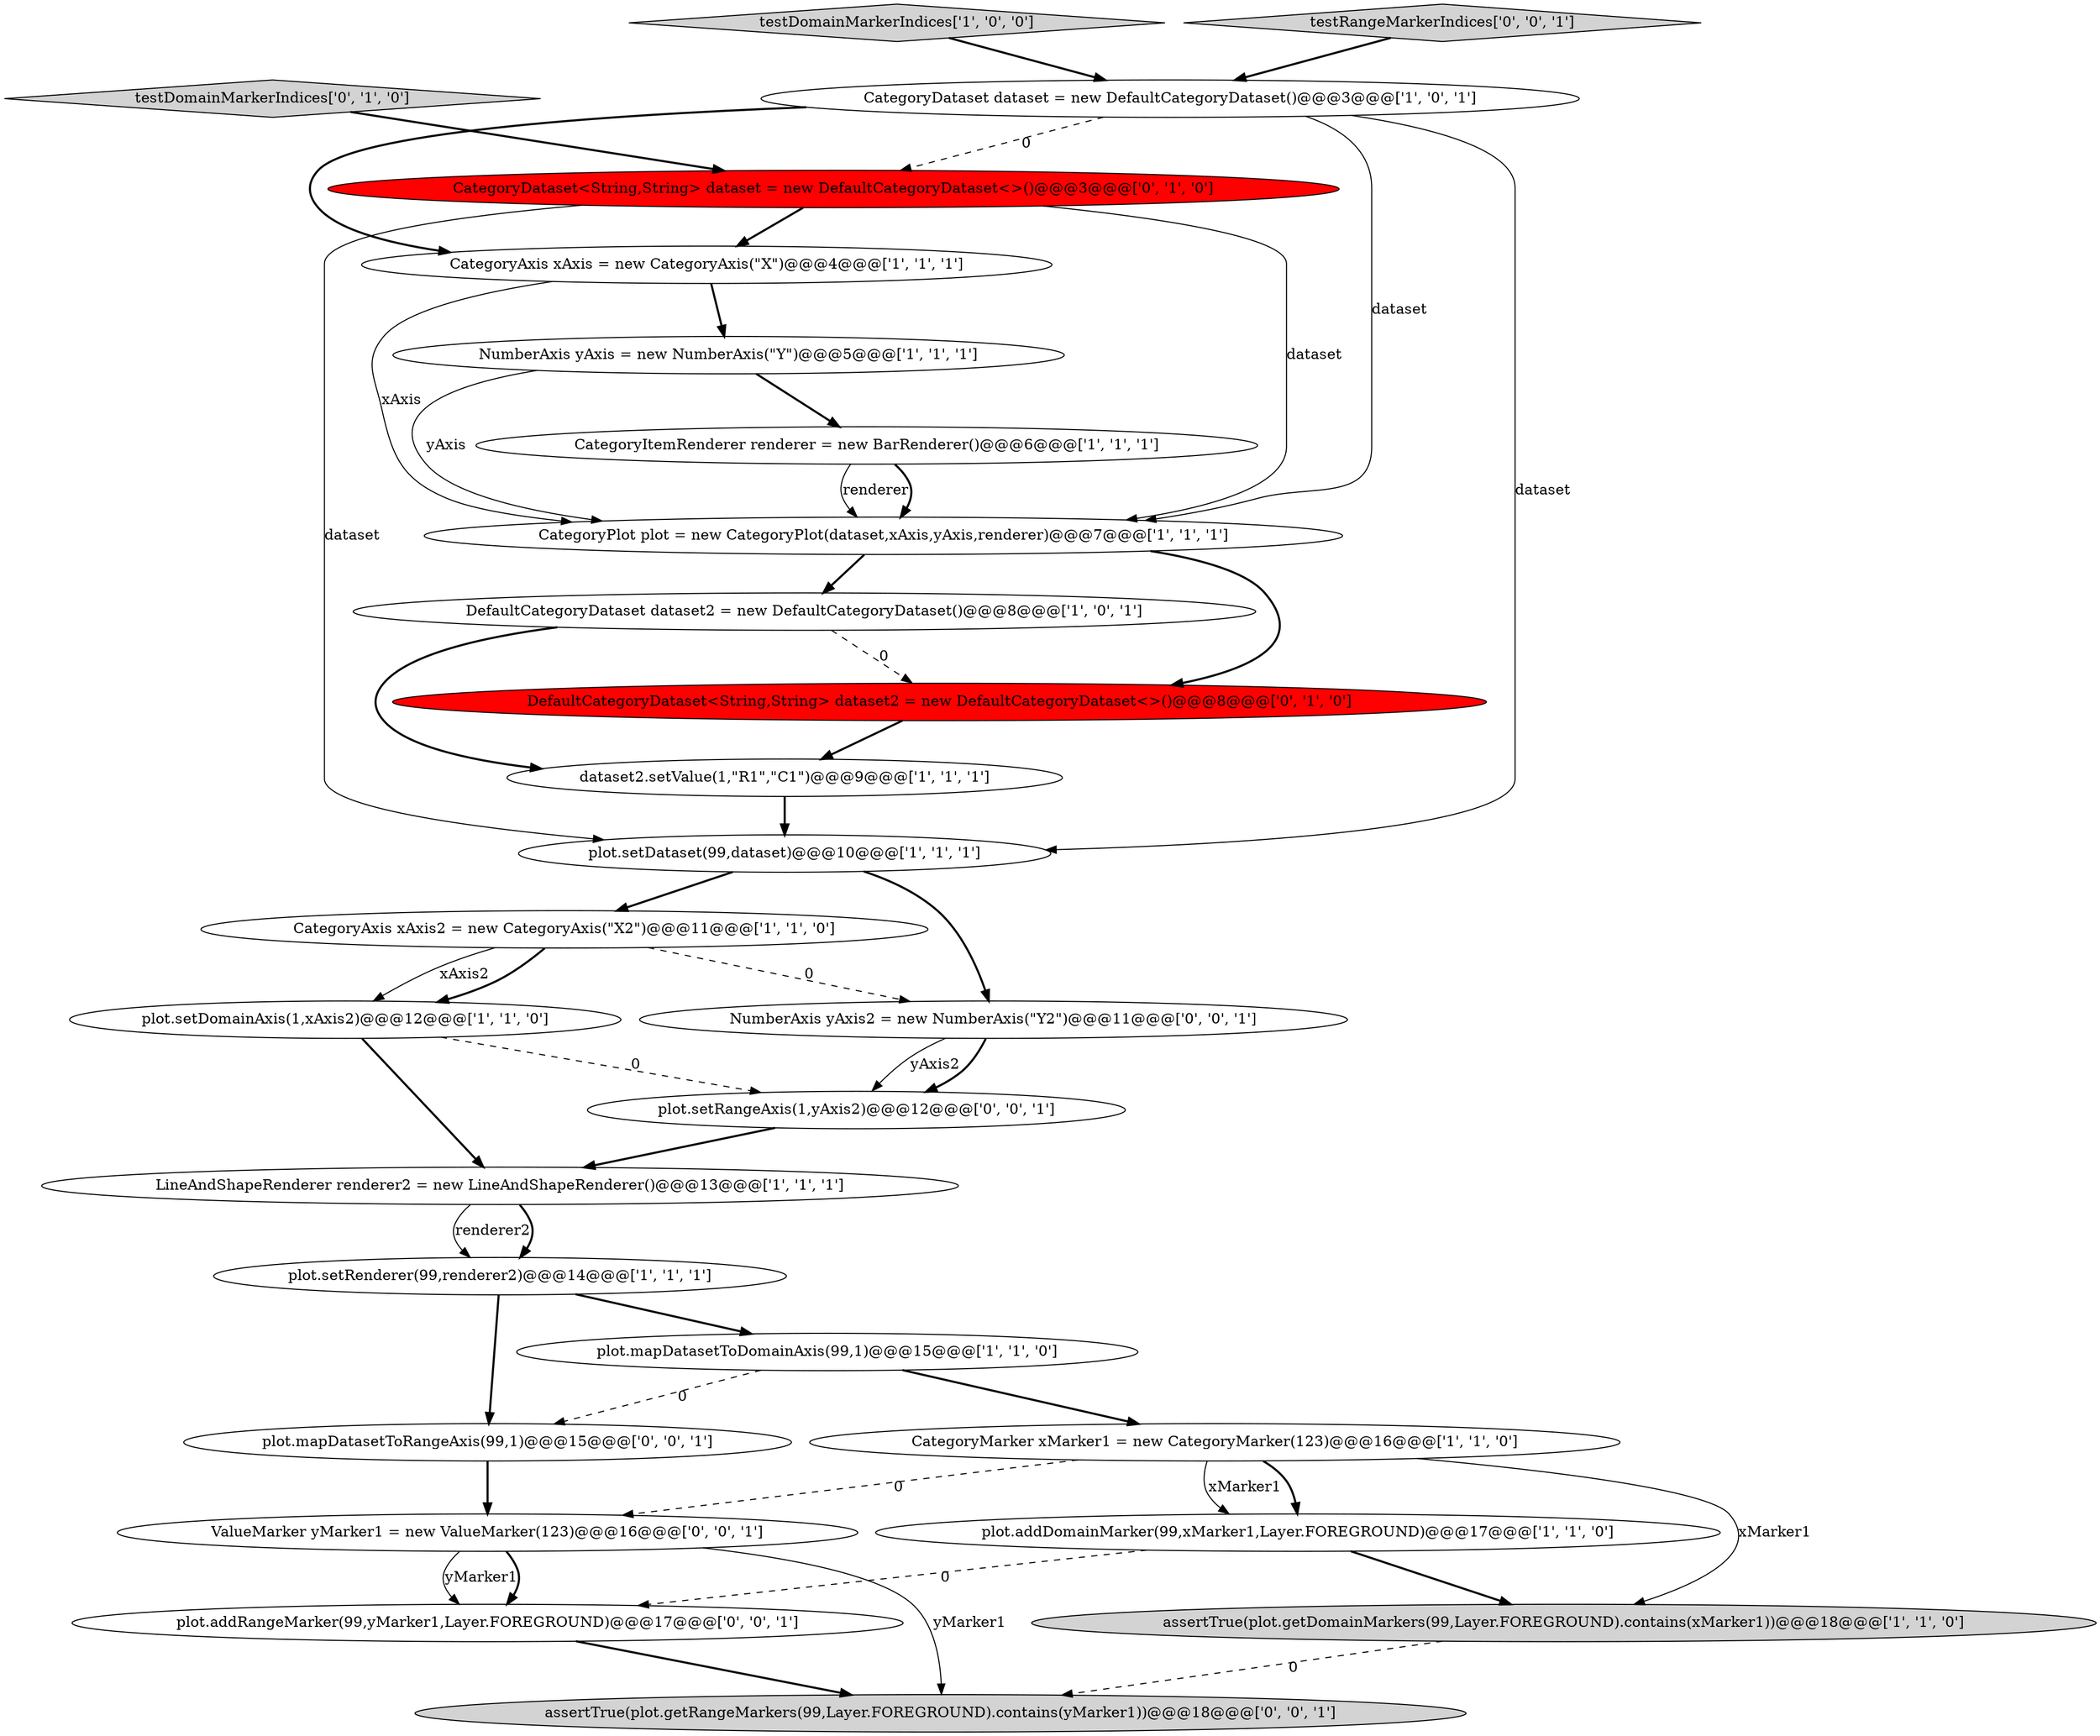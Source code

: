 digraph {
1 [style = filled, label = "CategoryAxis xAxis2 = new CategoryAxis(\"X2\")@@@11@@@['1', '1', '0']", fillcolor = white, shape = ellipse image = "AAA0AAABBB1BBB"];
13 [style = filled, label = "DefaultCategoryDataset dataset2 = new DefaultCategoryDataset()@@@8@@@['1', '0', '1']", fillcolor = white, shape = ellipse image = "AAA0AAABBB1BBB"];
15 [style = filled, label = "plot.setRenderer(99,renderer2)@@@14@@@['1', '1', '1']", fillcolor = white, shape = ellipse image = "AAA0AAABBB1BBB"];
23 [style = filled, label = "plot.mapDatasetToRangeAxis(99,1)@@@15@@@['0', '0', '1']", fillcolor = white, shape = ellipse image = "AAA0AAABBB3BBB"];
7 [style = filled, label = "plot.addDomainMarker(99,xMarker1,Layer.FOREGROUND)@@@17@@@['1', '1', '0']", fillcolor = white, shape = ellipse image = "AAA0AAABBB1BBB"];
4 [style = filled, label = "plot.setDomainAxis(1,xAxis2)@@@12@@@['1', '1', '0']", fillcolor = white, shape = ellipse image = "AAA0AAABBB1BBB"];
9 [style = filled, label = "CategoryMarker xMarker1 = new CategoryMarker(123)@@@16@@@['1', '1', '0']", fillcolor = white, shape = ellipse image = "AAA0AAABBB1BBB"];
8 [style = filled, label = "CategoryPlot plot = new CategoryPlot(dataset,xAxis,yAxis,renderer)@@@7@@@['1', '1', '1']", fillcolor = white, shape = ellipse image = "AAA0AAABBB1BBB"];
26 [style = filled, label = "assertTrue(plot.getRangeMarkers(99,Layer.FOREGROUND).contains(yMarker1))@@@18@@@['0', '0', '1']", fillcolor = lightgray, shape = ellipse image = "AAA0AAABBB3BBB"];
3 [style = filled, label = "dataset2.setValue(1,\"R1\",\"C1\")@@@9@@@['1', '1', '1']", fillcolor = white, shape = ellipse image = "AAA0AAABBB1BBB"];
19 [style = filled, label = "CategoryDataset<String,String> dataset = new DefaultCategoryDataset<>()@@@3@@@['0', '1', '0']", fillcolor = red, shape = ellipse image = "AAA1AAABBB2BBB"];
11 [style = filled, label = "CategoryItemRenderer renderer = new BarRenderer()@@@6@@@['1', '1', '1']", fillcolor = white, shape = ellipse image = "AAA0AAABBB1BBB"];
24 [style = filled, label = "plot.setRangeAxis(1,yAxis2)@@@12@@@['0', '0', '1']", fillcolor = white, shape = ellipse image = "AAA0AAABBB3BBB"];
18 [style = filled, label = "DefaultCategoryDataset<String,String> dataset2 = new DefaultCategoryDataset<>()@@@8@@@['0', '1', '0']", fillcolor = red, shape = ellipse image = "AAA1AAABBB2BBB"];
10 [style = filled, label = "plot.mapDatasetToDomainAxis(99,1)@@@15@@@['1', '1', '0']", fillcolor = white, shape = ellipse image = "AAA0AAABBB1BBB"];
12 [style = filled, label = "plot.setDataset(99,dataset)@@@10@@@['1', '1', '1']", fillcolor = white, shape = ellipse image = "AAA0AAABBB1BBB"];
25 [style = filled, label = "NumberAxis yAxis2 = new NumberAxis(\"Y2\")@@@11@@@['0', '0', '1']", fillcolor = white, shape = ellipse image = "AAA0AAABBB3BBB"];
22 [style = filled, label = "ValueMarker yMarker1 = new ValueMarker(123)@@@16@@@['0', '0', '1']", fillcolor = white, shape = ellipse image = "AAA0AAABBB3BBB"];
5 [style = filled, label = "assertTrue(plot.getDomainMarkers(99,Layer.FOREGROUND).contains(xMarker1))@@@18@@@['1', '1', '0']", fillcolor = lightgray, shape = ellipse image = "AAA0AAABBB1BBB"];
6 [style = filled, label = "CategoryDataset dataset = new DefaultCategoryDataset()@@@3@@@['1', '0', '1']", fillcolor = white, shape = ellipse image = "AAA0AAABBB1BBB"];
2 [style = filled, label = "testDomainMarkerIndices['1', '0', '0']", fillcolor = lightgray, shape = diamond image = "AAA0AAABBB1BBB"];
14 [style = filled, label = "LineAndShapeRenderer renderer2 = new LineAndShapeRenderer()@@@13@@@['1', '1', '1']", fillcolor = white, shape = ellipse image = "AAA0AAABBB1BBB"];
20 [style = filled, label = "plot.addRangeMarker(99,yMarker1,Layer.FOREGROUND)@@@17@@@['0', '0', '1']", fillcolor = white, shape = ellipse image = "AAA0AAABBB3BBB"];
17 [style = filled, label = "testDomainMarkerIndices['0', '1', '0']", fillcolor = lightgray, shape = diamond image = "AAA0AAABBB2BBB"];
21 [style = filled, label = "testRangeMarkerIndices['0', '0', '1']", fillcolor = lightgray, shape = diamond image = "AAA0AAABBB3BBB"];
0 [style = filled, label = "CategoryAxis xAxis = new CategoryAxis(\"X\")@@@4@@@['1', '1', '1']", fillcolor = white, shape = ellipse image = "AAA0AAABBB1BBB"];
16 [style = filled, label = "NumberAxis yAxis = new NumberAxis(\"Y\")@@@5@@@['1', '1', '1']", fillcolor = white, shape = ellipse image = "AAA0AAABBB1BBB"];
15->23 [style = bold, label=""];
0->16 [style = bold, label=""];
1->4 [style = bold, label=""];
4->14 [style = bold, label=""];
15->10 [style = bold, label=""];
18->3 [style = bold, label=""];
16->11 [style = bold, label=""];
11->8 [style = solid, label="renderer"];
1->4 [style = solid, label="xAxis2"];
22->20 [style = solid, label="yMarker1"];
25->24 [style = solid, label="yAxis2"];
21->6 [style = bold, label=""];
5->26 [style = dashed, label="0"];
19->12 [style = solid, label="dataset"];
2->6 [style = bold, label=""];
8->18 [style = bold, label=""];
20->26 [style = bold, label=""];
14->15 [style = solid, label="renderer2"];
7->20 [style = dashed, label="0"];
9->22 [style = dashed, label="0"];
6->0 [style = bold, label=""];
3->12 [style = bold, label=""];
9->7 [style = bold, label=""];
12->1 [style = bold, label=""];
9->5 [style = solid, label="xMarker1"];
17->19 [style = bold, label=""];
19->0 [style = bold, label=""];
24->14 [style = bold, label=""];
6->12 [style = solid, label="dataset"];
25->24 [style = bold, label=""];
7->5 [style = bold, label=""];
23->22 [style = bold, label=""];
16->8 [style = solid, label="yAxis"];
19->8 [style = solid, label="dataset"];
22->26 [style = solid, label="yMarker1"];
13->3 [style = bold, label=""];
22->20 [style = bold, label=""];
0->8 [style = solid, label="xAxis"];
12->25 [style = bold, label=""];
6->19 [style = dashed, label="0"];
11->8 [style = bold, label=""];
14->15 [style = bold, label=""];
10->9 [style = bold, label=""];
13->18 [style = dashed, label="0"];
4->24 [style = dashed, label="0"];
1->25 [style = dashed, label="0"];
6->8 [style = solid, label="dataset"];
9->7 [style = solid, label="xMarker1"];
10->23 [style = dashed, label="0"];
8->13 [style = bold, label=""];
}
